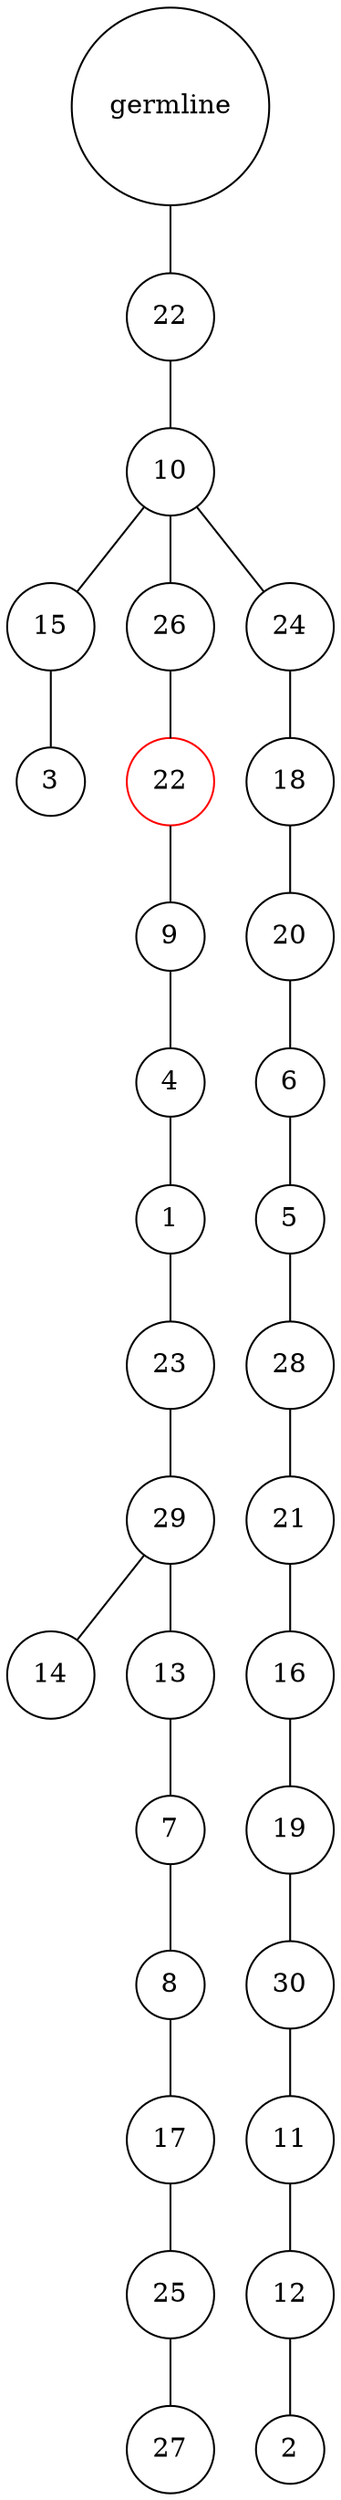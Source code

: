 graph {
	rankdir=UD;
	splines=line;
	node [shape=circle]
	"0x7fb63dfc4a60" [label="germline"];
	"0x7fb63dfc4a90" [label="22"];
	"0x7fb63dfc4a60" -- "0x7fb63dfc4a90" ;
	"0x7fb63dfc4ac0" [label="10"];
	"0x7fb63dfc4a90" -- "0x7fb63dfc4ac0" ;
	"0x7fb63dfc4af0" [label="15"];
	"0x7fb63dfc4ac0" -- "0x7fb63dfc4af0" ;
	"0x7fb63dfc4b20" [label="3"];
	"0x7fb63dfc4af0" -- "0x7fb63dfc4b20" ;
	"0x7fb63dfc4b50" [label="26"];
	"0x7fb63dfc4ac0" -- "0x7fb63dfc4b50" ;
	"0x7fb63dfc4b80" [label="22",color="red"];
	"0x7fb63dfc4b50" -- "0x7fb63dfc4b80" ;
	"0x7fb63dfc4bb0" [label="9"];
	"0x7fb63dfc4b80" -- "0x7fb63dfc4bb0" ;
	"0x7fb63dfc4be0" [label="4"];
	"0x7fb63dfc4bb0" -- "0x7fb63dfc4be0" ;
	"0x7fb63dfc4c10" [label="1"];
	"0x7fb63dfc4be0" -- "0x7fb63dfc4c10" ;
	"0x7fb63dfc4c40" [label="23"];
	"0x7fb63dfc4c10" -- "0x7fb63dfc4c40" ;
	"0x7fb63dfc4c70" [label="29"];
	"0x7fb63dfc4c40" -- "0x7fb63dfc4c70" ;
	"0x7fb63dfc4ca0" [label="14"];
	"0x7fb63dfc4c70" -- "0x7fb63dfc4ca0" ;
	"0x7fb63dfc4cd0" [label="13"];
	"0x7fb63dfc4c70" -- "0x7fb63dfc4cd0" ;
	"0x7fb63dfc4d00" [label="7"];
	"0x7fb63dfc4cd0" -- "0x7fb63dfc4d00" ;
	"0x7fb63dfc4d30" [label="8"];
	"0x7fb63dfc4d00" -- "0x7fb63dfc4d30" ;
	"0x7fb63dfc4d60" [label="17"];
	"0x7fb63dfc4d30" -- "0x7fb63dfc4d60" ;
	"0x7fb63dfc4d90" [label="25"];
	"0x7fb63dfc4d60" -- "0x7fb63dfc4d90" ;
	"0x7fb63dfc4dc0" [label="27"];
	"0x7fb63dfc4d90" -- "0x7fb63dfc4dc0" ;
	"0x7fb63dfc4df0" [label="24"];
	"0x7fb63dfc4ac0" -- "0x7fb63dfc4df0" ;
	"0x7fb63dfc4e20" [label="18"];
	"0x7fb63dfc4df0" -- "0x7fb63dfc4e20" ;
	"0x7fb63dfc4e50" [label="20"];
	"0x7fb63dfc4e20" -- "0x7fb63dfc4e50" ;
	"0x7fb63dfc4e80" [label="6"];
	"0x7fb63dfc4e50" -- "0x7fb63dfc4e80" ;
	"0x7fb63dfc4eb0" [label="5"];
	"0x7fb63dfc4e80" -- "0x7fb63dfc4eb0" ;
	"0x7fb63dfc4ee0" [label="28"];
	"0x7fb63dfc4eb0" -- "0x7fb63dfc4ee0" ;
	"0x7fb63dfc4f10" [label="21"];
	"0x7fb63dfc4ee0" -- "0x7fb63dfc4f10" ;
	"0x7fb63dfc4f40" [label="16"];
	"0x7fb63dfc4f10" -- "0x7fb63dfc4f40" ;
	"0x7fb63dfc4f70" [label="19"];
	"0x7fb63dfc4f40" -- "0x7fb63dfc4f70" ;
	"0x7fb63dfc4fa0" [label="30"];
	"0x7fb63dfc4f70" -- "0x7fb63dfc4fa0" ;
	"0x7fb63dfc4fd0" [label="11"];
	"0x7fb63dfc4fa0" -- "0x7fb63dfc4fd0" ;
	"0x7fb63dfcf040" [label="12"];
	"0x7fb63dfc4fd0" -- "0x7fb63dfcf040" ;
	"0x7fb63dfcf070" [label="2"];
	"0x7fb63dfcf040" -- "0x7fb63dfcf070" ;
}
